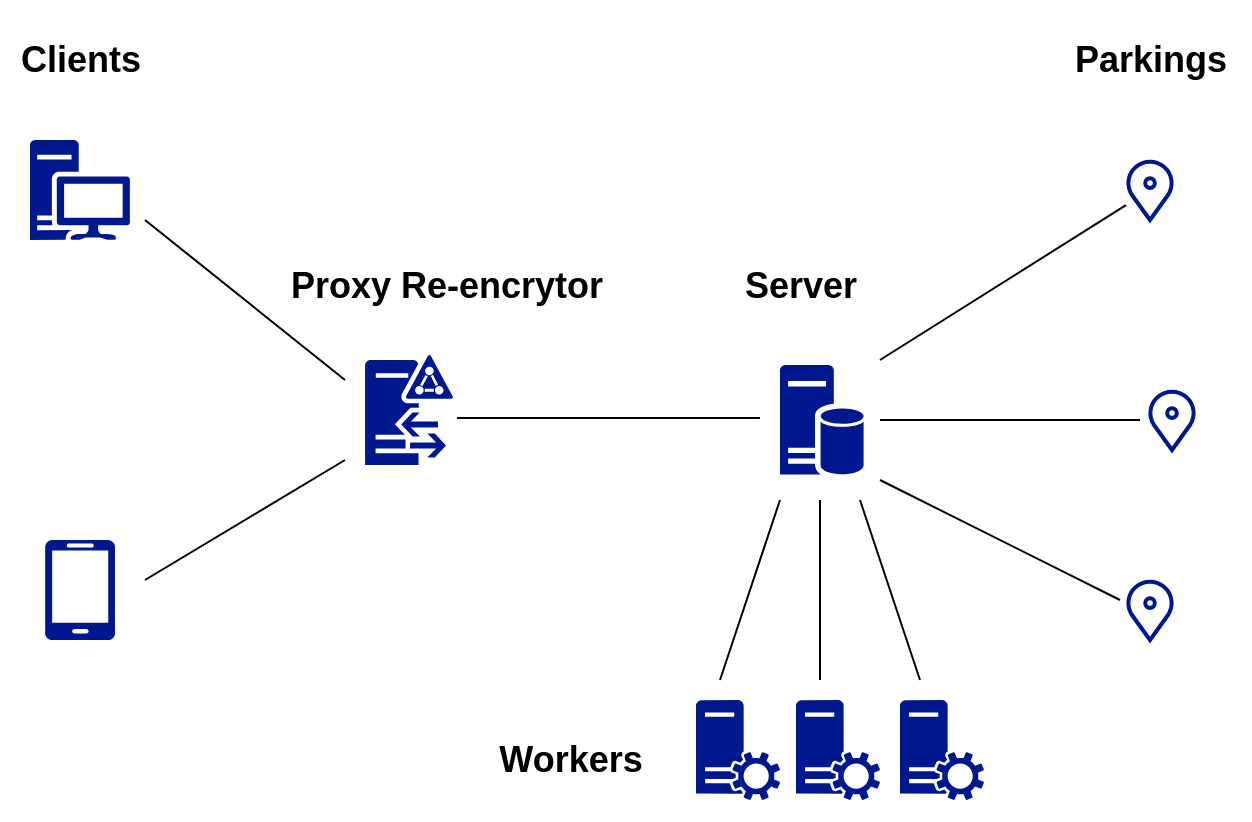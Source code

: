 <mxfile version="27.1.4">
  <diagram name="Page-1" id="tL0EpzMPCiaH0TBD6QNw">
    <mxGraphModel dx="382" dy="237" grid="1" gridSize="10" guides="1" tooltips="1" connect="1" arrows="1" fold="1" page="1" pageScale="1" pageWidth="850" pageHeight="1100" math="0" shadow="0">
      <root>
        <mxCell id="0" />
        <mxCell id="1" parent="0" />
        <mxCell id="YgEAm29q99Pr3n_9_nYM-4" value="" style="sketch=0;aspect=fixed;pointerEvents=1;shadow=0;dashed=0;html=1;strokeColor=none;labelPosition=center;verticalLabelPosition=bottom;verticalAlign=top;align=center;fillColor=#00188D;shape=mxgraph.mscae.enterprise.workstation_client" vertex="1" parent="1">
          <mxGeometry x="115" y="190" width="50" height="50" as="geometry" />
        </mxCell>
        <mxCell id="YgEAm29q99Pr3n_9_nYM-6" value="" style="sketch=0;aspect=fixed;pointerEvents=1;shadow=0;dashed=0;html=1;strokeColor=none;labelPosition=center;verticalLabelPosition=bottom;verticalAlign=top;align=center;fillColor=#00188D;shape=mxgraph.mscae.enterprise.database_server" vertex="1" parent="1">
          <mxGeometry x="490" y="302.5" width="41.8" height="55" as="geometry" />
        </mxCell>
        <mxCell id="YgEAm29q99Pr3n_9_nYM-7" value="" style="sketch=0;aspect=fixed;pointerEvents=1;shadow=0;dashed=0;html=1;strokeColor=none;labelPosition=center;verticalLabelPosition=bottom;verticalAlign=top;align=center;fillColor=#00188D;shape=mxgraph.azure.mobile" vertex="1" parent="1">
          <mxGeometry x="122.5" y="390" width="35" height="50" as="geometry" />
        </mxCell>
        <mxCell id="YgEAm29q99Pr3n_9_nYM-9" value="" style="html=1;verticalLabelPosition=bottom;align=center;labelBackgroundColor=#ffffff;verticalAlign=top;strokeWidth=2;strokeColor=#00188D;shadow=0;dashed=0;shape=mxgraph.ios7.icons.location;" vertex="1" parent="1">
          <mxGeometry x="663" y="200" width="24" height="30" as="geometry" />
        </mxCell>
        <mxCell id="YgEAm29q99Pr3n_9_nYM-10" value="" style="html=1;verticalLabelPosition=bottom;align=center;labelBackgroundColor=#ffffff;verticalAlign=top;strokeWidth=2;strokeColor=#00188D;shadow=0;dashed=0;shape=mxgraph.ios7.icons.location;" vertex="1" parent="1">
          <mxGeometry x="674" y="315" width="24" height="30" as="geometry" />
        </mxCell>
        <mxCell id="YgEAm29q99Pr3n_9_nYM-11" value="" style="html=1;verticalLabelPosition=bottom;align=center;labelBackgroundColor=#ffffff;verticalAlign=top;strokeWidth=2;strokeColor=#00188D;shadow=0;dashed=0;shape=mxgraph.ios7.icons.location;" vertex="1" parent="1">
          <mxGeometry x="663" y="410" width="24" height="30" as="geometry" />
        </mxCell>
        <mxCell id="YgEAm29q99Pr3n_9_nYM-12" value="" style="sketch=0;aspect=fixed;pointerEvents=1;shadow=0;dashed=0;html=1;strokeColor=none;labelPosition=center;verticalLabelPosition=bottom;verticalAlign=top;align=center;fillColor=#00188D;shape=mxgraph.mscae.enterprise.d" vertex="1" parent="1">
          <mxGeometry x="282.5" y="297.5" width="44" height="55" as="geometry" />
        </mxCell>
        <mxCell id="YgEAm29q99Pr3n_9_nYM-14" style="rounded=0;orthogonalLoop=1;jettySize=auto;html=1;jumpStyle=none;endArrow=none;startFill=0;" edge="1" parent="1">
          <mxGeometry relative="1" as="geometry">
            <mxPoint x="272.5" y="310" as="sourcePoint" />
            <mxPoint x="172.5" y="230" as="targetPoint" />
          </mxGeometry>
        </mxCell>
        <mxCell id="YgEAm29q99Pr3n_9_nYM-15" style="rounded=0;orthogonalLoop=1;jettySize=auto;html=1;jumpStyle=none;endArrow=none;startFill=0;" edge="1" parent="1">
          <mxGeometry relative="1" as="geometry">
            <mxPoint x="272.5" y="350" as="sourcePoint" />
            <mxPoint x="172.5" y="410" as="targetPoint" />
          </mxGeometry>
        </mxCell>
        <mxCell id="YgEAm29q99Pr3n_9_nYM-16" style="rounded=0;orthogonalLoop=1;jettySize=auto;html=1;entryX=1.045;entryY=0.573;entryDx=0;entryDy=0;entryPerimeter=0;jumpStyle=none;endArrow=none;startFill=0;" edge="1" parent="1" target="YgEAm29q99Pr3n_9_nYM-12">
          <mxGeometry relative="1" as="geometry">
            <mxPoint x="480" y="329" as="sourcePoint" />
            <mxPoint x="370" y="370" as="targetPoint" />
          </mxGeometry>
        </mxCell>
        <mxCell id="YgEAm29q99Pr3n_9_nYM-17" style="rounded=0;orthogonalLoop=1;jettySize=auto;html=1;jumpStyle=none;endArrow=none;startFill=0;" edge="1" parent="1" source="YgEAm29q99Pr3n_9_nYM-9">
          <mxGeometry relative="1" as="geometry">
            <mxPoint x="567" y="261" as="sourcePoint" />
            <mxPoint x="540" y="300" as="targetPoint" />
          </mxGeometry>
        </mxCell>
        <mxCell id="YgEAm29q99Pr3n_9_nYM-18" style="rounded=0;orthogonalLoop=1;jettySize=auto;html=1;jumpStyle=none;endArrow=none;startFill=0;" edge="1" parent="1">
          <mxGeometry relative="1" as="geometry">
            <mxPoint x="670" y="330" as="sourcePoint" />
            <mxPoint x="540" y="330" as="targetPoint" />
          </mxGeometry>
        </mxCell>
        <mxCell id="YgEAm29q99Pr3n_9_nYM-19" style="rounded=0;orthogonalLoop=1;jettySize=auto;html=1;jumpStyle=none;endArrow=none;startFill=0;" edge="1" parent="1">
          <mxGeometry relative="1" as="geometry">
            <mxPoint x="660" y="420" as="sourcePoint" />
            <mxPoint x="540" y="360" as="targetPoint" />
          </mxGeometry>
        </mxCell>
        <mxCell id="YgEAm29q99Pr3n_9_nYM-20" value="&lt;h2&gt;Parkings&lt;/h2&gt;" style="text;html=1;align=center;verticalAlign=middle;resizable=0;points=[];autosize=1;strokeColor=none;fillColor=none;" vertex="1" parent="1">
          <mxGeometry x="625" y="120" width="100" height="60" as="geometry" />
        </mxCell>
        <mxCell id="YgEAm29q99Pr3n_9_nYM-23" value="&lt;h2&gt;Server&lt;/h2&gt;" style="text;html=1;align=center;verticalAlign=middle;resizable=0;points=[];autosize=1;strokeColor=none;fillColor=none;" vertex="1" parent="1">
          <mxGeometry x="460" y="233" width="80" height="60" as="geometry" />
        </mxCell>
        <mxCell id="YgEAm29q99Pr3n_9_nYM-24" value="&lt;h2&gt;Proxy Re-encrytor&lt;/h2&gt;" style="text;html=1;align=center;verticalAlign=middle;resizable=0;points=[];autosize=1;strokeColor=none;fillColor=none;" vertex="1" parent="1">
          <mxGeometry x="232.5" y="233" width="180" height="60" as="geometry" />
        </mxCell>
        <mxCell id="YgEAm29q99Pr3n_9_nYM-25" value="&lt;h2&gt;Clients&lt;/h2&gt;" style="text;html=1;align=center;verticalAlign=middle;resizable=0;points=[];autosize=1;strokeColor=none;fillColor=none;" vertex="1" parent="1">
          <mxGeometry x="100" y="120" width="80" height="60" as="geometry" />
        </mxCell>
        <mxCell id="YgEAm29q99Pr3n_9_nYM-30" value="" style="sketch=0;pointerEvents=1;shadow=0;dashed=0;html=1;strokeColor=none;labelPosition=center;verticalLabelPosition=bottom;verticalAlign=top;align=center;fillColor=#00188D;shape=mxgraph.mscae.system_center.roles" vertex="1" parent="1">
          <mxGeometry x="550" y="470" width="42" height="50" as="geometry" />
        </mxCell>
        <mxCell id="YgEAm29q99Pr3n_9_nYM-31" value="" style="sketch=0;pointerEvents=1;shadow=0;dashed=0;html=1;strokeColor=none;labelPosition=center;verticalLabelPosition=bottom;verticalAlign=top;align=center;fillColor=#00188D;shape=mxgraph.mscae.system_center.roles" vertex="1" parent="1">
          <mxGeometry x="498" y="470" width="42" height="50" as="geometry" />
        </mxCell>
        <mxCell id="YgEAm29q99Pr3n_9_nYM-32" value="" style="sketch=0;pointerEvents=1;shadow=0;dashed=0;html=1;strokeColor=none;labelPosition=center;verticalLabelPosition=bottom;verticalAlign=top;align=center;fillColor=#00188D;shape=mxgraph.mscae.system_center.roles" vertex="1" parent="1">
          <mxGeometry x="448" y="470" width="42" height="50" as="geometry" />
        </mxCell>
        <mxCell id="YgEAm29q99Pr3n_9_nYM-33" style="rounded=0;orthogonalLoop=1;jettySize=auto;html=1;jumpStyle=none;endArrow=none;startFill=0;" edge="1" parent="1">
          <mxGeometry relative="1" as="geometry">
            <mxPoint x="490" y="370" as="sourcePoint" />
            <mxPoint x="460" y="460" as="targetPoint" />
          </mxGeometry>
        </mxCell>
        <mxCell id="YgEAm29q99Pr3n_9_nYM-34" style="rounded=0;orthogonalLoop=1;jettySize=auto;html=1;jumpStyle=none;endArrow=none;startFill=0;" edge="1" parent="1">
          <mxGeometry relative="1" as="geometry">
            <mxPoint x="510" y="370" as="sourcePoint" />
            <mxPoint x="510" y="460" as="targetPoint" />
          </mxGeometry>
        </mxCell>
        <mxCell id="YgEAm29q99Pr3n_9_nYM-35" style="rounded=0;orthogonalLoop=1;jettySize=auto;html=1;jumpStyle=none;endArrow=none;startFill=0;" edge="1" parent="1">
          <mxGeometry relative="1" as="geometry">
            <mxPoint x="530" y="370" as="sourcePoint" />
            <mxPoint x="560" y="460" as="targetPoint" />
          </mxGeometry>
        </mxCell>
        <mxCell id="YgEAm29q99Pr3n_9_nYM-36" value="&lt;h2&gt;Workers&lt;/h2&gt;" style="text;html=1;align=center;verticalAlign=middle;resizable=0;points=[];autosize=1;strokeColor=none;fillColor=none;" vertex="1" parent="1">
          <mxGeometry x="340" y="470" width="90" height="60" as="geometry" />
        </mxCell>
      </root>
    </mxGraphModel>
  </diagram>
</mxfile>
